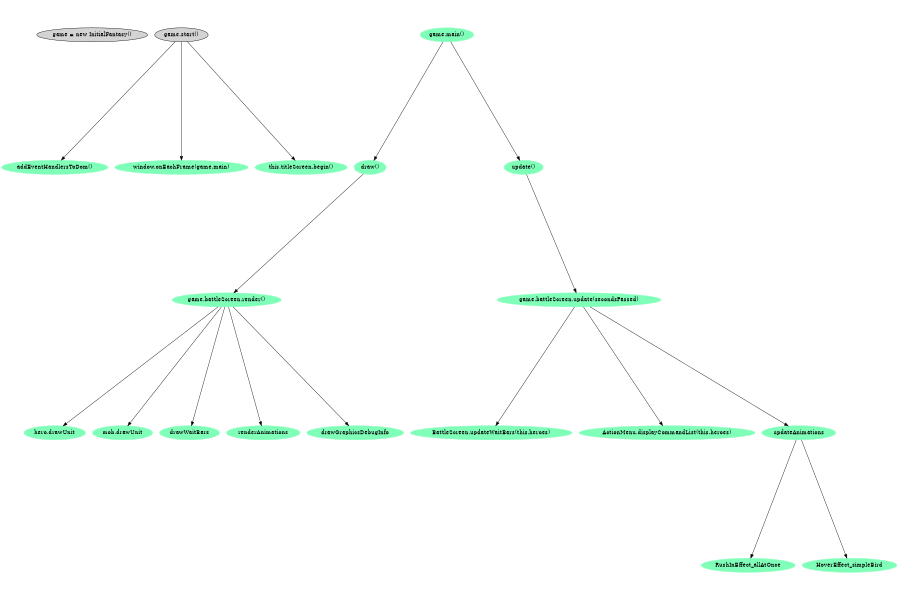 # dot -Tsvg overview.gv >overview.svg

digraph prof {
	size="6,4"; ratio = fill;
	node [style=filled];
	"game = new InitialFantasy()"
	"game.start()" -> "addEventHandlersToDom()";
	"game.start()" -> "window.onEachFrame(game.main)";
	"game.start()" -> "this.titleScreen.begin()";


"addEventHandlersToDom()" [color="0.408 0.498 1.000"];
"window.onEachFrame(game.main)" [color="0.408 0.498 1.000"];
"this.titleScreen.begin()" [color="0.408 0.498 1.000"];

  node [style=filled color="0.408 0.498 1.000"];
  "game.main()" -> "draw()"
	"draw()" -> "game.battleScreen.render()"
	"game.battleScreen.render()" -> "hero.drawUnit"
	"game.battleScreen.render()" -> "mob.drawUnit"
	"game.battleScreen.render()" -> "drawWaitBars"
	"game.battleScreen.render()" -> "renderAnimations"
	"game.battleScreen.render()" -> "drawGraphicsDebugInfo"

  "game.main()" -> "update()"
  "update()" -> "game.battleScreen.update(secondsPassed)"

  "game.battleScreen.update(secondsPassed)" -> "BattleScreen.updateWaitBars(this.heroes)"
  "game.battleScreen.update(secondsPassed)" -> "ActionMenu.displayCommandList(this.heroes)"
  "game.battleScreen.update(secondsPassed)" -> "updateAnimations"

  "updateAnimations" -> "RushInEffect_allAtOnce"
  "updateAnimations" -> "HoverEffect_simpleBird"
}
